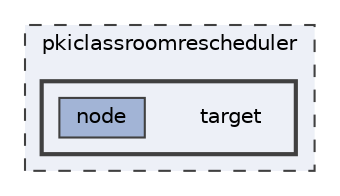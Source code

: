 digraph "pkiclassroomrescheduler/target"
{
 // LATEX_PDF_SIZE
  bgcolor="transparent";
  edge [fontname=Helvetica,fontsize=10,labelfontname=Helvetica,labelfontsize=10];
  node [fontname=Helvetica,fontsize=10,shape=box,height=0.2,width=0.4];
  compound=true
  subgraph clusterdir_c2dad58ab1be534010c341a750db1ea4 {
    graph [ bgcolor="#edf0f7", pencolor="grey25", label="pkiclassroomrescheduler", fontname=Helvetica,fontsize=10 style="filled,dashed", URL="dir_c2dad58ab1be534010c341a750db1ea4.html",tooltip=""]
  subgraph clusterdir_29079dabb686b3b1ea8f971531aed645 {
    graph [ bgcolor="#edf0f7", pencolor="grey25", label="", fontname=Helvetica,fontsize=10 style="filled,bold", URL="dir_29079dabb686b3b1ea8f971531aed645.html",tooltip=""]
    dir_29079dabb686b3b1ea8f971531aed645 [shape=plaintext, label="target"];
  dir_77920d9ba09faf36bdce2723cfd85a65 [label="node", fillcolor="#a2b4d6", color="grey25", style="filled", URL="dir_77920d9ba09faf36bdce2723cfd85a65.html",tooltip=""];
  }
  }
}
